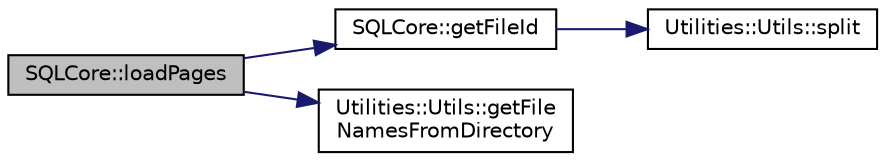 digraph "SQLCore::loadPages"
{
 // LATEX_PDF_SIZE
  edge [fontname="Helvetica",fontsize="10",labelfontname="Helvetica",labelfontsize="10"];
  node [fontname="Helvetica",fontsize="10",shape=record];
  rankdir="LR";
  Node1 [label="SQLCore::loadPages",height=0.2,width=0.4,color="black", fillcolor="grey75", style="filled", fontcolor="black",tooltip=" "];
  Node1 -> Node2 [color="midnightblue",fontsize="10",style="solid",fontname="Helvetica"];
  Node2 [label="SQLCore::getFileId",height=0.2,width=0.4,color="black", fillcolor="white", style="filled",URL="$namespace_s_q_l_core.html#afdc4280211907f0a5cac7032fda4a265",tooltip=" "];
  Node2 -> Node3 [color="midnightblue",fontsize="10",style="solid",fontname="Helvetica"];
  Node3 [label="Utilities::Utils::split",height=0.2,width=0.4,color="black", fillcolor="white", style="filled",URL="$class_utilities_1_1_utils.html#aabeb9a8f7c9b476ae4f66453d9e6a7c8",tooltip=" "];
  Node1 -> Node4 [color="midnightblue",fontsize="10",style="solid",fontname="Helvetica"];
  Node4 [label="Utilities::Utils::getFile\lNamesFromDirectory",height=0.2,width=0.4,color="black", fillcolor="white", style="filled",URL="$class_utilities_1_1_utils.html#a815074979b8966f7ef63572eb304de8c",tooltip=" "];
}
